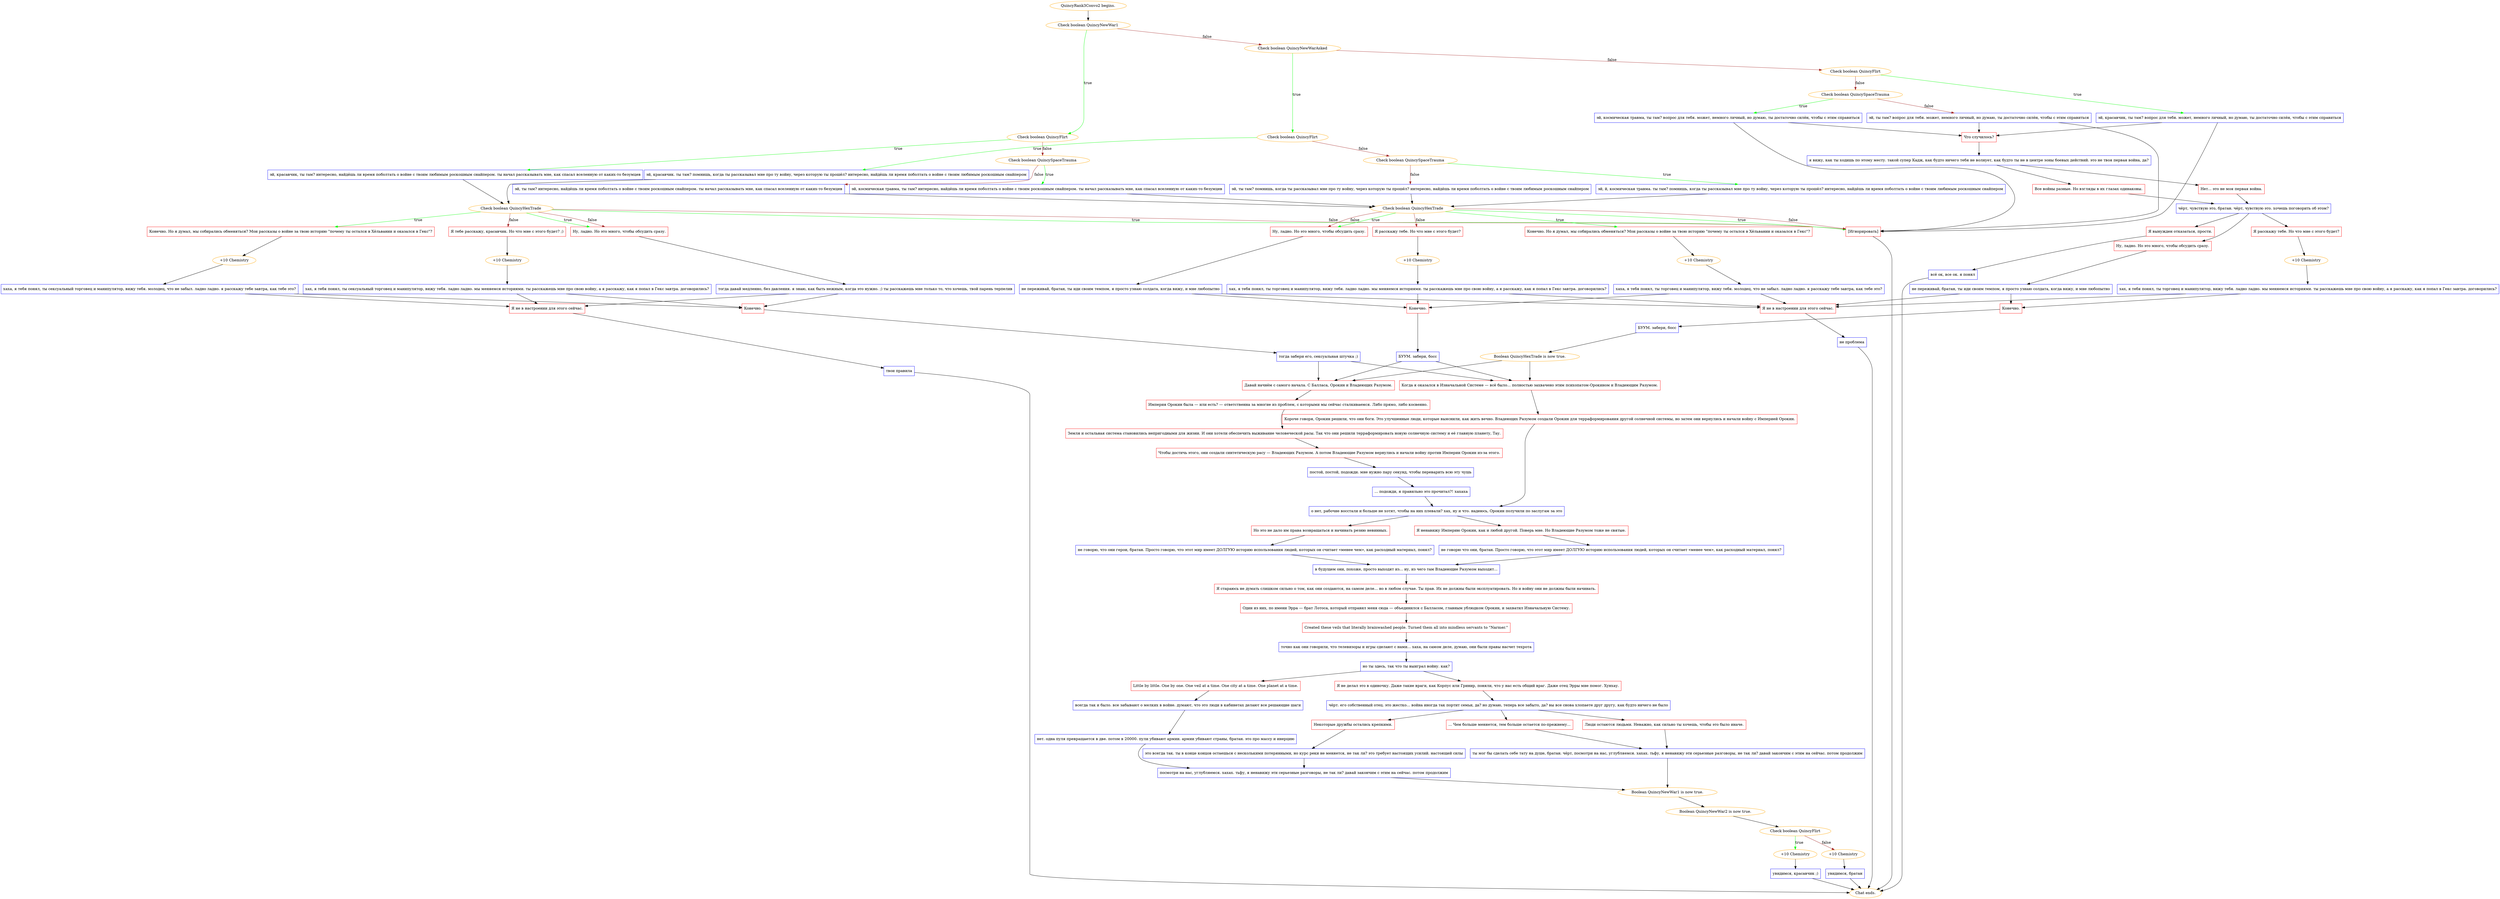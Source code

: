 digraph {
	"QuincyRank3Convo2 begins." [color=orange];
		"QuincyRank3Convo2 begins." -> j1790367875;
	j1790367875 [label="Check boolean QuincyNewWar1",color=orange];
		j1790367875 -> j1188235501 [label=true,color=green];
		j1790367875 -> j806347079 [label=false,color=brown];
	j1188235501 [label="Check boolean QuincyFlirt",color=orange];
		j1188235501 -> j4184959640 [label=true,color=green];
		j1188235501 -> j3865897919 [label=false,color=brown];
	j806347079 [label="Check boolean QuincyNewWarAsked",color=orange];
		j806347079 -> j2069464080 [label=true,color=green];
		j806347079 -> j3180918591 [label=false,color=brown];
	j4184959640 [label="эй, красавчик, ты там? интересно, найдёшь ли время поболтать о войне с твоим любимым роскошным снайпером. ты начал рассказывать мне, как спасал вселенную от каких-то безумцев",shape=box,color=blue];
		j4184959640 -> j1446636614;
	j3865897919 [label="Check boolean QuincySpaceTrauma",color=orange];
		j3865897919 -> j769412740 [label=true,color=green];
		j3865897919 -> j958505923 [label=false,color=brown];
	j2069464080 [label="Check boolean QuincyFlirt",color=orange];
		j2069464080 -> j2334902954 [label=true,color=green];
		j2069464080 -> j3308232750 [label=false,color=brown];
	j3180918591 [label="Check boolean QuincyFlirt",color=orange];
		j3180918591 -> j197327944 [label=true,color=green];
		j3180918591 -> j769831981 [label=false,color=brown];
	j1446636614 [label="Check boolean QuincyHexTrade",color=orange];
		j1446636614 -> j4144797564 [label=true,color=green];
		j1446636614 -> j1912038861 [label=true,color=green];
		j1446636614 -> j3432236701 [label=true,color=green];
		j1446636614 -> j1768774771 [label=false,color=brown];
		j1446636614 -> j1912038861 [label=false,color=brown];
		j1446636614 -> j3432236701 [label=false,color=brown];
	j769412740 [label="эй, космическая травма, ты там? интересно, найдёшь ли время поболтать о войне с твоим роскошным снайпером. ты начал рассказывать мне, как спасал вселенную от каких-то безумцев",shape=box,color=blue];
		j769412740 -> j3230928123;
	j958505923 [label="эй, ты там? интересно, найдёшь ли время поболтать о войне с твоим роскошным снайпером. ты начал рассказывать мне, как спасал вселенную от каких-то безумцев",shape=box,color=blue];
		j958505923 -> j3230928123;
	j2334902954 [label="эй, красавчик. ты там? помнишь, когда ты рассказывал мне про ту войну, через которую ты прошёл? интересно, найдёшь ли время поболтать о войне с твоим любимым роскошным снайпером",shape=box,color=blue];
		j2334902954 -> j1446636614;
	j3308232750 [label="Check boolean QuincySpaceTrauma",color=orange];
		j3308232750 -> j3842486531 [label=true,color=green];
		j3308232750 -> j3815492347 [label=false,color=brown];
	j197327944 [label="эй, красавчик, ты там? вопрос для тебя. может, немного личный, но думаю, ты достаточно силён, чтобы с этим справиться",shape=box,color=blue];
		j197327944 -> j683141762;
		j197327944 -> j3432236701;
	j769831981 [label="Check boolean QuincySpaceTrauma",color=orange];
		j769831981 -> j1692763493 [label=true,color=green];
		j769831981 -> j1660306794 [label=false,color=brown];
	j4144797564 [label="Конечно. Но я думал, мы собирались обменяться? Мои рассказы о войне за твою историю \"почему ты остался в Хёльвании и оказался в Гекс\"?",shape=box,color=red];
		j4144797564 -> j2431519932;
	j1912038861 [label="Ну, ладно. Но это много, чтобы обсудить сразу.",shape=box,color=red];
		j1912038861 -> j4208022192;
	j3432236701 [label="[Игнорировать]",shape=box,color=red];
		j3432236701 -> "Chat ends.";
	j1768774771 [label="Я тебе расскажу, красавчик. Но что мне с этого будет? ;)",shape=box,color=red];
		j1768774771 -> j3639334901;
	j3230928123 [label="Check boolean QuincyHexTrade",color=orange];
		j3230928123 -> j483687150 [label=true,color=green];
		j3230928123 -> j376628267 [label=true,color=green];
		j3230928123 -> j3432236701 [label=true,color=green];
		j3230928123 -> j2412726496 [label=false,color=brown];
		j3230928123 -> j376628267 [label=false,color=brown];
		j3230928123 -> j3432236701 [label=false,color=brown];
	j3842486531 [label="эй, й, космическая травма. ты там? помнишь, когда ты рассказывал мне про ту войну, через которую ты прошёл? интересно, найдёшь ли время поболтать о войне с твоим любимым роскошным снайпером",shape=box,color=blue];
		j3842486531 -> j3230928123;
	j3815492347 [label="эй, ты там? помнишь, когда ты рассказывал мне про ту войну, через которую ты прошёл? интересно, найдёшь ли время поболтать о войне с твоим любимым роскошным снайпером",shape=box,color=blue];
		j3815492347 -> j3230928123;
	j683141762 [label="Что случилось?",shape=box,color=red];
		j683141762 -> j3675807019;
	j1692763493 [label="эй, космическая травма, ты там? вопрос для тебя. может, немного личный, но думаю, ты достаточно силён, чтобы с этим справиться",shape=box,color=blue];
		j1692763493 -> j683141762;
		j1692763493 -> j3432236701;
	j1660306794 [label="эй, ты там? вопрос для тебя. может, немного личный, но думаю, ты достаточно силён, чтобы с этим справиться",shape=box,color=blue];
		j1660306794 -> j683141762;
		j1660306794 -> j3432236701;
	j2431519932 [label="+10 Chemistry",color=orange];
		j2431519932 -> j2834674532;
	j4208022192 [label="тогда давай медленно, без давления. я знаю, как быть нежным, когда это нужно. ;) ты расскажешь мне только то, что хочешь, твой парень терпелив",shape=box,color=blue];
		j4208022192 -> j2863389715;
		j4208022192 -> j166630623;
	"Chat ends." [color=orange];
	j3639334901 [label="+10 Chemistry",color=orange];
		j3639334901 -> j873974098;
	j483687150 [label="Конечно. Но я думал, мы собирались обменяться? Мои рассказы о войне за твою историю \"почему ты остался в Хёльвании и оказался в Гекс\"?",shape=box,color=red];
		j483687150 -> j3533031916;
	j376628267 [label="Ну, ладно. Но это много, чтобы обсудить сразу.",shape=box,color=red];
		j376628267 -> j4004671331;
	j2412726496 [label="Я расскажу тебе. Но что мне с этого будет?",shape=box,color=red];
		j2412726496 -> j2341247742;
	j3675807019 [label="я вижу, как ты ходишь по этому месту. такой супер Кадж, как будто ничего тебя не волнует, как будто ты не в центре зоны боевых действий. это не твоя первая война, да?",shape=box,color=blue];
		j3675807019 -> j4135539446;
		j3675807019 -> j3388234894;
	j2834674532 [label="хаха, я тебя понял, ты сексуальный торговец и манипулятор, вижу тебя. молодец, что не забыл. ладно ладно. я расскажу тебе завтра, как тебе это?",shape=box,color=blue];
		j2834674532 -> j2863389715;
		j2834674532 -> j166630623;
	j2863389715 [label="Конечно.",shape=box,color=red];
		j2863389715 -> j1683834164;
	j166630623 [label="Я не в настроении для этого сейчас.",shape=box,color=red];
		j166630623 -> j2505402854;
	j873974098 [label="хах, я тебя понял, ты сексуальный торговец и манипулятор, вижу тебя. ладно ладно. мы меняемся историями. ты расскажешь мне про свою войну, а я расскажу, как я попал в Гекс завтра. договорились?",shape=box,color=blue];
		j873974098 -> j2863389715;
		j873974098 -> j166630623;
	j3533031916 [label="+10 Chemistry",color=orange];
		j3533031916 -> j936119197;
	j4004671331 [label="не переживай, братан, ты иди своим темпом, я просто узнаю солдата, когда вижу, и мне любопытно",shape=box,color=blue];
		j4004671331 -> j325665305;
		j4004671331 -> j1508228972;
	j2341247742 [label="+10 Chemistry",color=orange];
		j2341247742 -> j1261459169;
	j4135539446 [label="Нет... это не моя первая война.",shape=box,color=red];
		j4135539446 -> j1452322511;
	j3388234894 [label="Все войны разные. Но взгляды в их глазах одинаковы.",shape=box,color=red];
		j3388234894 -> j1452322511;
	j1683834164 [label="тогда забери его, сексуальная штучка ;)",shape=box,color=blue];
		j1683834164 -> j4022811517;
		j1683834164 -> j4185228804;
	j2505402854 [label="твои правила",shape=box,color=blue];
		j2505402854 -> "Chat ends.";
	j936119197 [label="хаха, я тебя понял, ты торговец и манипулятор, вижу тебя. молодец, что не забыл. ладно ладно. я расскажу тебе завтра, как тебе это?",shape=box,color=blue];
		j936119197 -> j325665305;
		j936119197 -> j1508228972;
	j325665305 [label="Конечно.",shape=box,color=red];
		j325665305 -> j350360246;
	j1508228972 [label="Я не в настроении для этого сейчас.",shape=box,color=red];
		j1508228972 -> j1479376274;
	j1261459169 [label="хах, я тебя понял, ты торговец и манипулятор, вижу тебя. ладно ладно. мы меняемся историями. ты расскажешь мне про свою войну, а я расскажу, как я попал в Гекс завтра. договорились?",shape=box,color=blue];
		j1261459169 -> j325665305;
		j1261459169 -> j1508228972;
	j1452322511 [label="чёрт, чувствую это, братан. чёрт, чувствую это. хочешь поговорить об этом?",shape=box,color=blue];
		j1452322511 -> j324651095;
		j1452322511 -> j394733947;
		j1452322511 -> j1265536019;
	j4022811517 [label="Когда я оказался в Изначальной Системе — всё было... полностью захвачено этим психопатом-Орокином и Владеющим Разумом.",shape=box,color=red];
		j4022811517 -> j2859999470;
	j4185228804 [label="Давай начнём с самого начала. С Балласа, Орокин и Владеющих Разумом.",shape=box,color=red];
		j4185228804 -> j632501633;
	j350360246 [label="БУУМ. забери, босс",shape=box,color=blue];
		j350360246 -> j4022811517;
		j350360246 -> j4185228804;
	j1479376274 [label="не проблема",shape=box,color=blue];
		j1479376274 -> "Chat ends.";
	j324651095 [label="Я расскажу тебе. Но что мне с этого будет?",shape=box,color=red];
		j324651095 -> j81602483;
	j394733947 [label="Ну, ладно. Но это много, чтобы обсудить сразу.",shape=box,color=red];
		j394733947 -> j3951675664;
	j1265536019 [label="Я вынужден отказаться, прости.",shape=box,color=red];
		j1265536019 -> j1897238089;
	j2859999470 [label="Короче говоря, Орокин решили, что они боги. Это улучшенные люди, которые выяснили, как жить вечно. Владеющих Разумом создали Орокин для терраформирования другой солнечной системы, но затем они вернулись и начали войну с Империей Орокин.",shape=box,color=red];
		j2859999470 -> j3400674448;
	j632501633 [label="Империя Орокин была — или есть? — ответственна за многие из проблем, с которыми мы сейчас сталкиваемся. Либо прямо, либо косвенно.",shape=box,color=red];
		j632501633 -> j4074023676;
	j81602483 [label="+10 Chemistry",color=orange];
		j81602483 -> j2072238878;
	j3951675664 [label="не переживай, братан, ты иди своим темпом, я просто узнаю солдата, когда вижу, и мне любопытно",shape=box,color=blue];
		j3951675664 -> j2837233507;
		j3951675664 -> j1508228972;
	j1897238089 [label="всё ок, все ок. я понял",shape=box,color=blue];
		j1897238089 -> "Chat ends.";
	j3400674448 [label="о нет, рабочие восстали и больше не хотят, чтобы на них плевали? хах, ну и что. надеюсь, Орокин получили по заслугам за это",shape=box,color=blue];
		j3400674448 -> j2663478897;
		j3400674448 -> j2158199702;
	j4074023676 [label="Земля и остальная система становились непригодными для жизни. И они хотели обеспечить выживание человеческой расы. Так что они решили терраформировать новую солнечную систему и её главную планету, Тау.",shape=box,color=red];
		j4074023676 -> j1737788133;
	j2072238878 [label="хах, я тебя понял, ты торговец и манипулятор, вижу тебя. ладно ладно. мы меняемся историями. ты расскажешь мне про свою войну, а я расскажу, как я попал в Гекс завтра. договорились?",shape=box,color=blue];
		j2072238878 -> j2837233507;
		j2072238878 -> j1508228972;
	j2837233507 [label="Конечно.",shape=box,color=red];
		j2837233507 -> j2830070607;
	j2663478897 [label="Но это не дало им права возвращаться и начинать резню невинных.",shape=box,color=red];
		j2663478897 -> j922236000;
	j2158199702 [label="Я ненавижу Империю Орокин, как и любой другой. Поверь мне. Но Владеющие Разумом тоже не святые.",shape=box,color=red];
		j2158199702 -> j2184357304;
	j1737788133 [label="Чтобы достичь этого, они создали синтетическую расу — Владеющих Разумом. А потом Владеющие Разумом вернулись и начали войну против Империи Орокин из-за этого.",shape=box,color=red];
		j1737788133 -> j33781507;
	j2830070607 [label="БУУМ. забери, босс",shape=box,color=blue];
		j2830070607 -> j2186470430;
	j922236000 [label="не говорю, что они герои, братан. Просто говорю, что этот мир имеет ДОЛГУЮ историю использования людей, которых он считает «менее чем», как расходный материал, понял?",shape=box,color=blue];
		j922236000 -> j3459683062;
	j2184357304 [label="не говорю что они, братан. Просто говорю, что этот мир имеет ДОЛГУЮ историю использования людей, которых он считает «менее чем», как расходный материал, понял?",shape=box,color=blue];
		j2184357304 -> j3459683062;
	j33781507 [label="постой, постой, подожди. мне нужно пару секунд, чтобы переварить всю эту чушь",shape=box,color=blue];
		j33781507 -> j980441991;
	j2186470430 [label="Boolean QuincyHexTrade is now true.",color=orange];
		j2186470430 -> j4185228804;
		j2186470430 -> j4022811517;
	j3459683062 [label="в будущем они, похоже, просто выходят из... ну, из чего там Владеющие Разумом выходят...",shape=box,color=blue];
		j3459683062 -> j3196417608;
	j980441991 [label="... подожди, я правильно это прочитал?! хахаха",shape=box,color=blue];
		j980441991 -> j3400674448;
	j3196417608 [label="Я стараюсь не думать слишком сильно о том, как они создаются, на самом деле... но в любом случае. Ты прав. Их не должны были эксплуатировать. Но и войну они не должны были начинать.",shape=box,color=red];
		j3196417608 -> j3805466445;
	j3805466445 [label="Один из них, по имени Эрра — брат Лотоса, который отправил меня сюда — объединился с Балласом, главным ублюдком Орокин, и захватил Изначальную Систему.",shape=box,color=red];
		j3805466445 -> j1479433393;
	j1479433393 [label="Created these veils that literally brainwashed people. Turned them all into mindless servants to \"Narmer.\"",shape=box,color=red];
		j1479433393 -> j4021580204;
	j4021580204 [label="точно как они говорили, что телевизоры и игры сделают с нами... хаха, на самом деле, думаю, они были правы насчет техрота",shape=box,color=blue];
		j4021580204 -> j1238215346;
	j1238215346 [label="но ты здесь, так что ты выиграл войну. как?",shape=box,color=blue];
		j1238215346 -> j1010665560;
		j1238215346 -> j1157630229;
	j1010665560 [label="Little by little. One by one. One veil at a time. One city at a time. One planet at a time.",shape=box,color=red];
		j1010665560 -> j1511995497;
	j1157630229 [label="Я не делал это в одиночку. Даже такие враги, как Корпус или Гринир, поняли, что у нас есть общий враг. Даже отец Эрры мне помог. Хунхау.",shape=box,color=red];
		j1157630229 -> j3456364053;
	j1511995497 [label="всегда так и было. все забывают о мелких в войне. думают, что это люди в кабинетах делают все решающие шаги",shape=box,color=blue];
		j1511995497 -> j3512236243;
	j3456364053 [label="чёрт. его собственный отец. это жестко... война иногда так портит семьи, да? но думаю, теперь все забыто, да? вы все снова хлопаете друг другу, как будто ничего не было",shape=box,color=blue];
		j3456364053 -> j16124880;
		j3456364053 -> j535506665;
		j3456364053 -> j983486153;
	j3512236243 [label="нет. одна пуля превращается в две. потом в 20000. пули убивают армии. армии убивают страны, братан. это про массу и инерцию",shape=box,color=blue];
		j3512236243 -> j3793673987;
	j16124880 [label="Некоторые дружбы остались крепкими.",shape=box,color=red];
		j16124880 -> j3301966746;
	j535506665 [label="... Чем больше меняется, тем больше остается по-прежнему...",shape=box,color=red];
		j535506665 -> j2688687136;
	j983486153 [label="Люди остаются людьми. Неважно, как сильно ты хочешь, чтобы это было иначе.",shape=box,color=red];
		j983486153 -> j2688687136;
	j3793673987 [label="посмотри на нас, углубляемся. хахах. тьфу, я ненавижу эти серьезные разговоры, не так ли? давай закончим с этим на сейчас. потом продолжим",shape=box,color=blue];
		j3793673987 -> j3378746117;
	j3301966746 [label="это всегда так. ты в конце концов остаешься с несколькими потерянными, но курс реки не меняется, не так ли? это требует настоящих усилий. настоящей силы",shape=box,color=blue];
		j3301966746 -> j3793673987;
	j2688687136 [label="ты мог бы сделать себе тату на душе, братан. чёрт, посмотри на нас, углубляемся. хахах. тьфу, я ненавижу эти серьезные разговоры, не так ли? давай закончим с этим на сейчас. потом продолжим",shape=box,color=blue];
		j2688687136 -> j3378746117;
	j3378746117 [label="Boolean QuincyNewWar1 is now true.",color=orange];
		j3378746117 -> j3113028799;
	j3113028799 [label="Boolean QuincyNewWar2 is now true.",color=orange];
		j3113028799 -> j1853878000;
	j1853878000 [label="Check boolean QuincyFlirt",color=orange];
		j1853878000 -> j1852764304 [label=true,color=green];
		j1853878000 -> j757666138 [label=false,color=brown];
	j1852764304 [label="+10 Chemistry",color=orange];
		j1852764304 -> j2732475014;
	j757666138 [label="+10 Chemistry",color=orange];
		j757666138 -> j3615467766;
	j2732475014 [label="увидимся, красавчик ;)",shape=box,color=blue];
		j2732475014 -> "Chat ends.";
	j3615467766 [label="увидимся, братан",shape=box,color=blue];
		j3615467766 -> "Chat ends.";
}